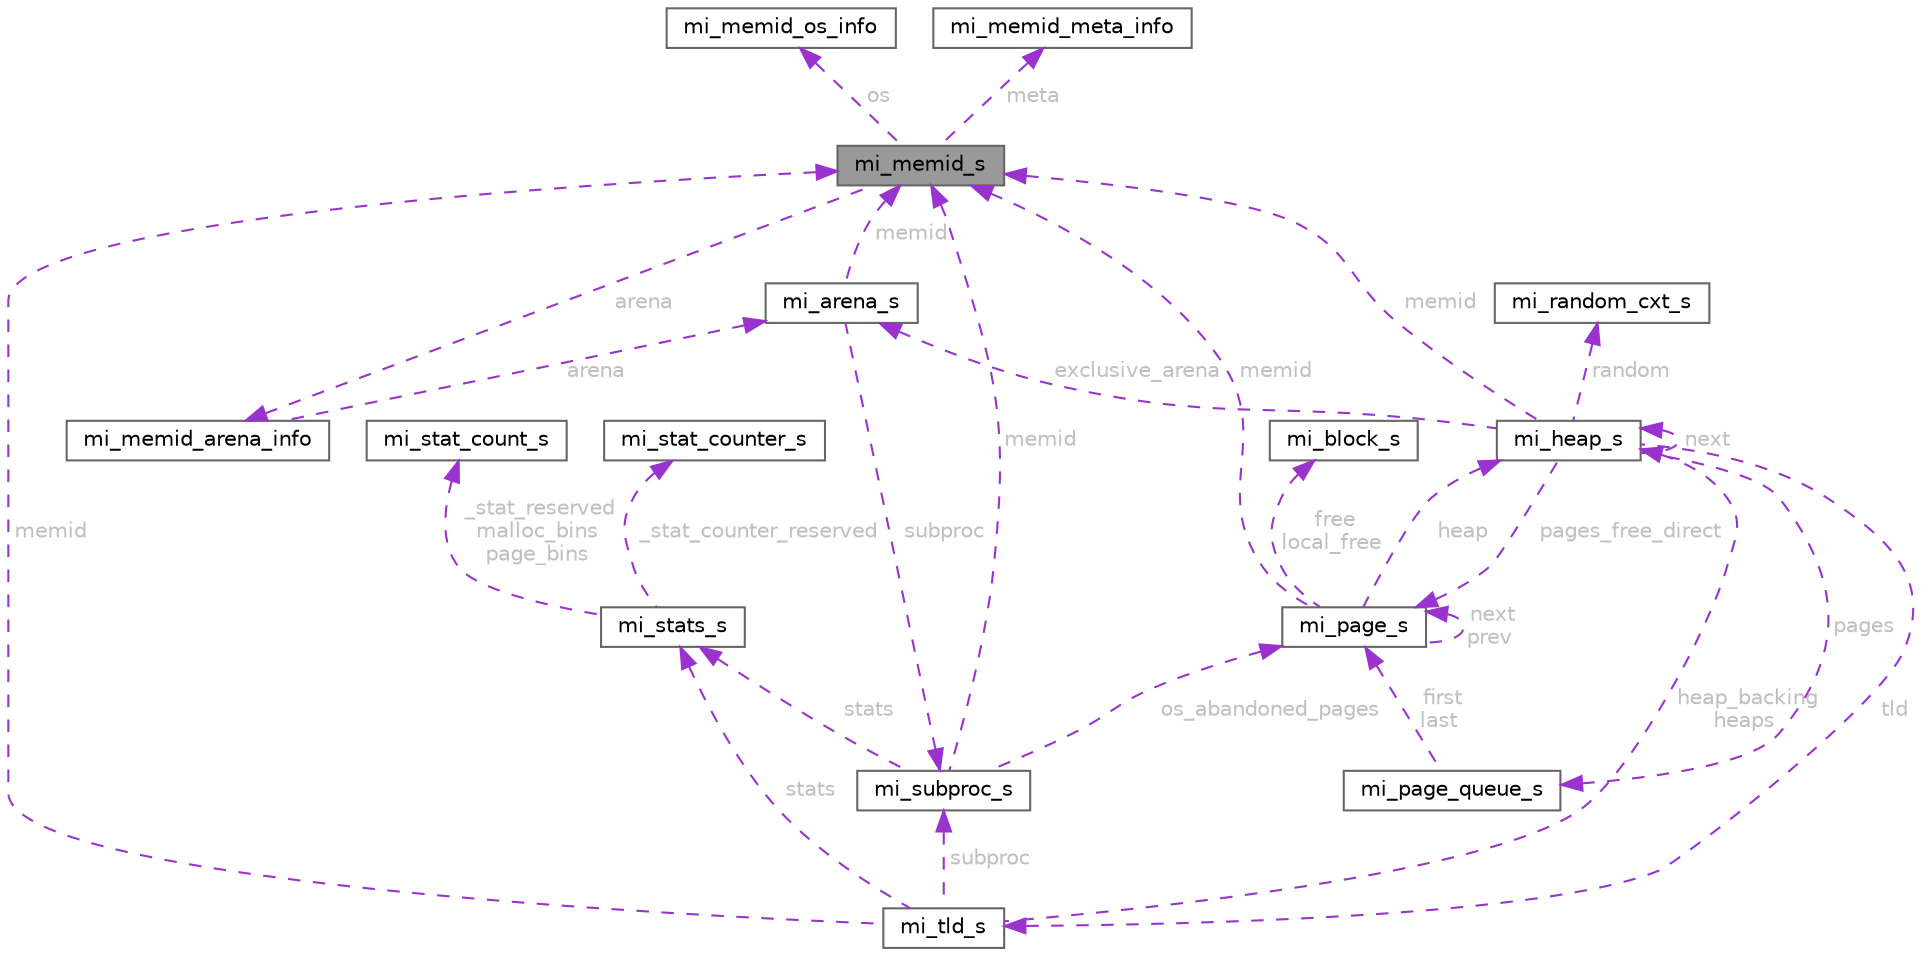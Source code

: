 digraph "mi_memid_s"
{
 // LATEX_PDF_SIZE
  bgcolor="transparent";
  edge [fontname=Helvetica,fontsize=10,labelfontname=Helvetica,labelfontsize=10];
  node [fontname=Helvetica,fontsize=10,shape=box,height=0.2,width=0.4];
  Node1 [id="Node000001",label="mi_memid_s",height=0.2,width=0.4,color="gray40", fillcolor="grey60", style="filled", fontcolor="black",tooltip=" "];
  Node2 -> Node1 [id="edge1_Node000001_Node000002",dir="back",color="darkorchid3",style="dashed",tooltip=" ",label=" os",fontcolor="grey" ];
  Node2 [id="Node000002",label="mi_memid_os_info",height=0.2,width=0.4,color="gray40", fillcolor="white", style="filled",URL="$structmi__memid__os__info.html",tooltip=" "];
  Node3 -> Node1 [id="edge2_Node000001_Node000003",dir="back",color="darkorchid3",style="dashed",tooltip=" ",label=" arena",fontcolor="grey" ];
  Node3 [id="Node000003",label="mi_memid_arena_info",height=0.2,width=0.4,color="gray40", fillcolor="white", style="filled",URL="$structmi__memid__arena__info.html",tooltip=" "];
  Node4 -> Node3 [id="edge3_Node000003_Node000004",dir="back",color="darkorchid3",style="dashed",tooltip=" ",label=" arena",fontcolor="grey" ];
  Node4 [id="Node000004",label="mi_arena_s",height=0.2,width=0.4,color="gray40", fillcolor="white", style="filled",URL="$structmi__arena__s.html",tooltip=" "];
  Node1 -> Node4 [id="edge4_Node000004_Node000001",dir="back",color="darkorchid3",style="dashed",tooltip=" ",label=" memid",fontcolor="grey" ];
  Node5 -> Node4 [id="edge5_Node000004_Node000005",dir="back",color="darkorchid3",style="dashed",tooltip=" ",label=" subproc",fontcolor="grey" ];
  Node5 [id="Node000005",label="mi_subproc_s",height=0.2,width=0.4,color="gray40", fillcolor="white", style="filled",URL="$structmi__subproc__s.html",tooltip=" "];
  Node6 -> Node5 [id="edge6_Node000005_Node000006",dir="back",color="darkorchid3",style="dashed",tooltip=" ",label=" os_abandoned_pages",fontcolor="grey" ];
  Node6 [id="Node000006",label="mi_page_s",height=0.2,width=0.4,color="gray40", fillcolor="white", style="filled",URL="$structmi__page__s.html",tooltip=" "];
  Node7 -> Node6 [id="edge7_Node000006_Node000007",dir="back",color="darkorchid3",style="dashed",tooltip=" ",label=" free\nlocal_free",fontcolor="grey" ];
  Node7 [id="Node000007",label="mi_block_s",height=0.2,width=0.4,color="gray40", fillcolor="white", style="filled",URL="$structmi__block__s.html",tooltip=" "];
  Node8 -> Node6 [id="edge8_Node000006_Node000008",dir="back",color="darkorchid3",style="dashed",tooltip=" ",label=" heap",fontcolor="grey" ];
  Node8 [id="Node000008",label="mi_heap_s",height=0.2,width=0.4,color="gray40", fillcolor="white", style="filled",URL="$structmi__heap__s.html",tooltip=" "];
  Node9 -> Node8 [id="edge9_Node000008_Node000009",dir="back",color="darkorchid3",style="dashed",tooltip=" ",label=" tld",fontcolor="grey" ];
  Node9 [id="Node000009",label="mi_tld_s",height=0.2,width=0.4,color="gray40", fillcolor="white", style="filled",URL="$structmi__tld__s.html",tooltip=" "];
  Node5 -> Node9 [id="edge10_Node000009_Node000005",dir="back",color="darkorchid3",style="dashed",tooltip=" ",label=" subproc",fontcolor="grey" ];
  Node8 -> Node9 [id="edge11_Node000009_Node000008",dir="back",color="darkorchid3",style="dashed",tooltip=" ",label=" heap_backing\nheaps",fontcolor="grey" ];
  Node10 -> Node9 [id="edge12_Node000009_Node000010",dir="back",color="darkorchid3",style="dashed",tooltip=" ",label=" stats",fontcolor="grey" ];
  Node10 [id="Node000010",label="mi_stats_s",height=0.2,width=0.4,color="gray40", fillcolor="white", style="filled",URL="$structmi__stats__s.html",tooltip=" "];
  Node11 -> Node10 [id="edge13_Node000010_Node000011",dir="back",color="darkorchid3",style="dashed",tooltip=" ",label=" _stat_reserved\nmalloc_bins\npage_bins",fontcolor="grey" ];
  Node11 [id="Node000011",label="mi_stat_count_s",height=0.2,width=0.4,color="gray40", fillcolor="white", style="filled",URL="$structmi__stat__count__s.html",tooltip=" "];
  Node12 -> Node10 [id="edge14_Node000010_Node000012",dir="back",color="darkorchid3",style="dashed",tooltip=" ",label=" _stat_counter_reserved",fontcolor="grey" ];
  Node12 [id="Node000012",label="mi_stat_counter_s",height=0.2,width=0.4,color="gray40", fillcolor="white", style="filled",URL="$structmi__stat__counter__s.html",tooltip=" "];
  Node1 -> Node9 [id="edge15_Node000009_Node000001",dir="back",color="darkorchid3",style="dashed",tooltip=" ",label=" memid",fontcolor="grey" ];
  Node4 -> Node8 [id="edge16_Node000008_Node000004",dir="back",color="darkorchid3",style="dashed",tooltip=" ",label=" exclusive_arena",fontcolor="grey" ];
  Node13 -> Node8 [id="edge17_Node000008_Node000013",dir="back",color="darkorchid3",style="dashed",tooltip=" ",label=" random",fontcolor="grey" ];
  Node13 [id="Node000013",label="mi_random_cxt_s",height=0.2,width=0.4,color="gray40", fillcolor="white", style="filled",URL="$structmi__random__cxt__s.html",tooltip=" "];
  Node8 -> Node8 [id="edge18_Node000008_Node000008",dir="back",color="darkorchid3",style="dashed",tooltip=" ",label=" next",fontcolor="grey" ];
  Node6 -> Node8 [id="edge19_Node000008_Node000006",dir="back",color="darkorchid3",style="dashed",tooltip=" ",label=" pages_free_direct",fontcolor="grey" ];
  Node14 -> Node8 [id="edge20_Node000008_Node000014",dir="back",color="darkorchid3",style="dashed",tooltip=" ",label=" pages",fontcolor="grey" ];
  Node14 [id="Node000014",label="mi_page_queue_s",height=0.2,width=0.4,color="gray40", fillcolor="white", style="filled",URL="$structmi__page__queue__s.html",tooltip=" "];
  Node6 -> Node14 [id="edge21_Node000014_Node000006",dir="back",color="darkorchid3",style="dashed",tooltip=" ",label=" first\nlast",fontcolor="grey" ];
  Node1 -> Node8 [id="edge22_Node000008_Node000001",dir="back",color="darkorchid3",style="dashed",tooltip=" ",label=" memid",fontcolor="grey" ];
  Node6 -> Node6 [id="edge23_Node000006_Node000006",dir="back",color="darkorchid3",style="dashed",tooltip=" ",label=" next\nprev",fontcolor="grey" ];
  Node1 -> Node6 [id="edge24_Node000006_Node000001",dir="back",color="darkorchid3",style="dashed",tooltip=" ",label=" memid",fontcolor="grey" ];
  Node1 -> Node5 [id="edge25_Node000005_Node000001",dir="back",color="darkorchid3",style="dashed",tooltip=" ",label=" memid",fontcolor="grey" ];
  Node10 -> Node5 [id="edge26_Node000005_Node000010",dir="back",color="darkorchid3",style="dashed",tooltip=" ",label=" stats",fontcolor="grey" ];
  Node15 -> Node1 [id="edge27_Node000001_Node000015",dir="back",color="darkorchid3",style="dashed",tooltip=" ",label=" meta",fontcolor="grey" ];
  Node15 [id="Node000015",label="mi_memid_meta_info",height=0.2,width=0.4,color="gray40", fillcolor="white", style="filled",URL="$structmi__memid__meta__info.html",tooltip=" "];
}
